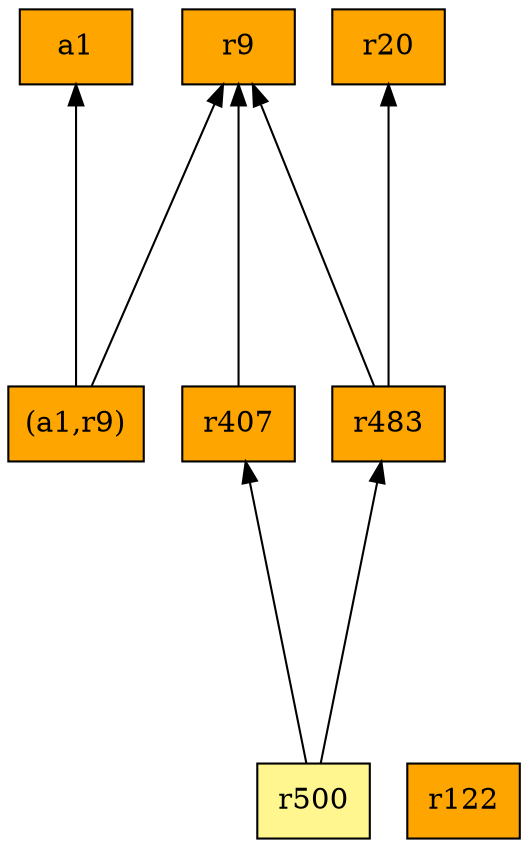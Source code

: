 digraph G {
rankdir=BT;ranksep="2.0";
"(a1,r9)" [shape=record,fillcolor=orange,style=filled,label="{(a1,r9)}"];
"a1" [shape=record,fillcolor=orange,style=filled,label="{a1}"];
"r500" [shape=record,fillcolor=khaki1,style=filled,label="{r500}"];
"r122" [shape=record,fillcolor=orange,style=filled,label="{r122}"];
"r483" [shape=record,fillcolor=orange,style=filled,label="{r483}"];
"r20" [shape=record,fillcolor=orange,style=filled,label="{r20}"];
"r407" [shape=record,fillcolor=orange,style=filled,label="{r407}"];
"r9" [shape=record,fillcolor=orange,style=filled,label="{r9}"];
"(a1,r9)" -> "r9"
"(a1,r9)" -> "a1"
"r500" -> "r483"
"r500" -> "r407"
"r483" -> "r9"
"r483" -> "r20"
"r407" -> "r9"
}